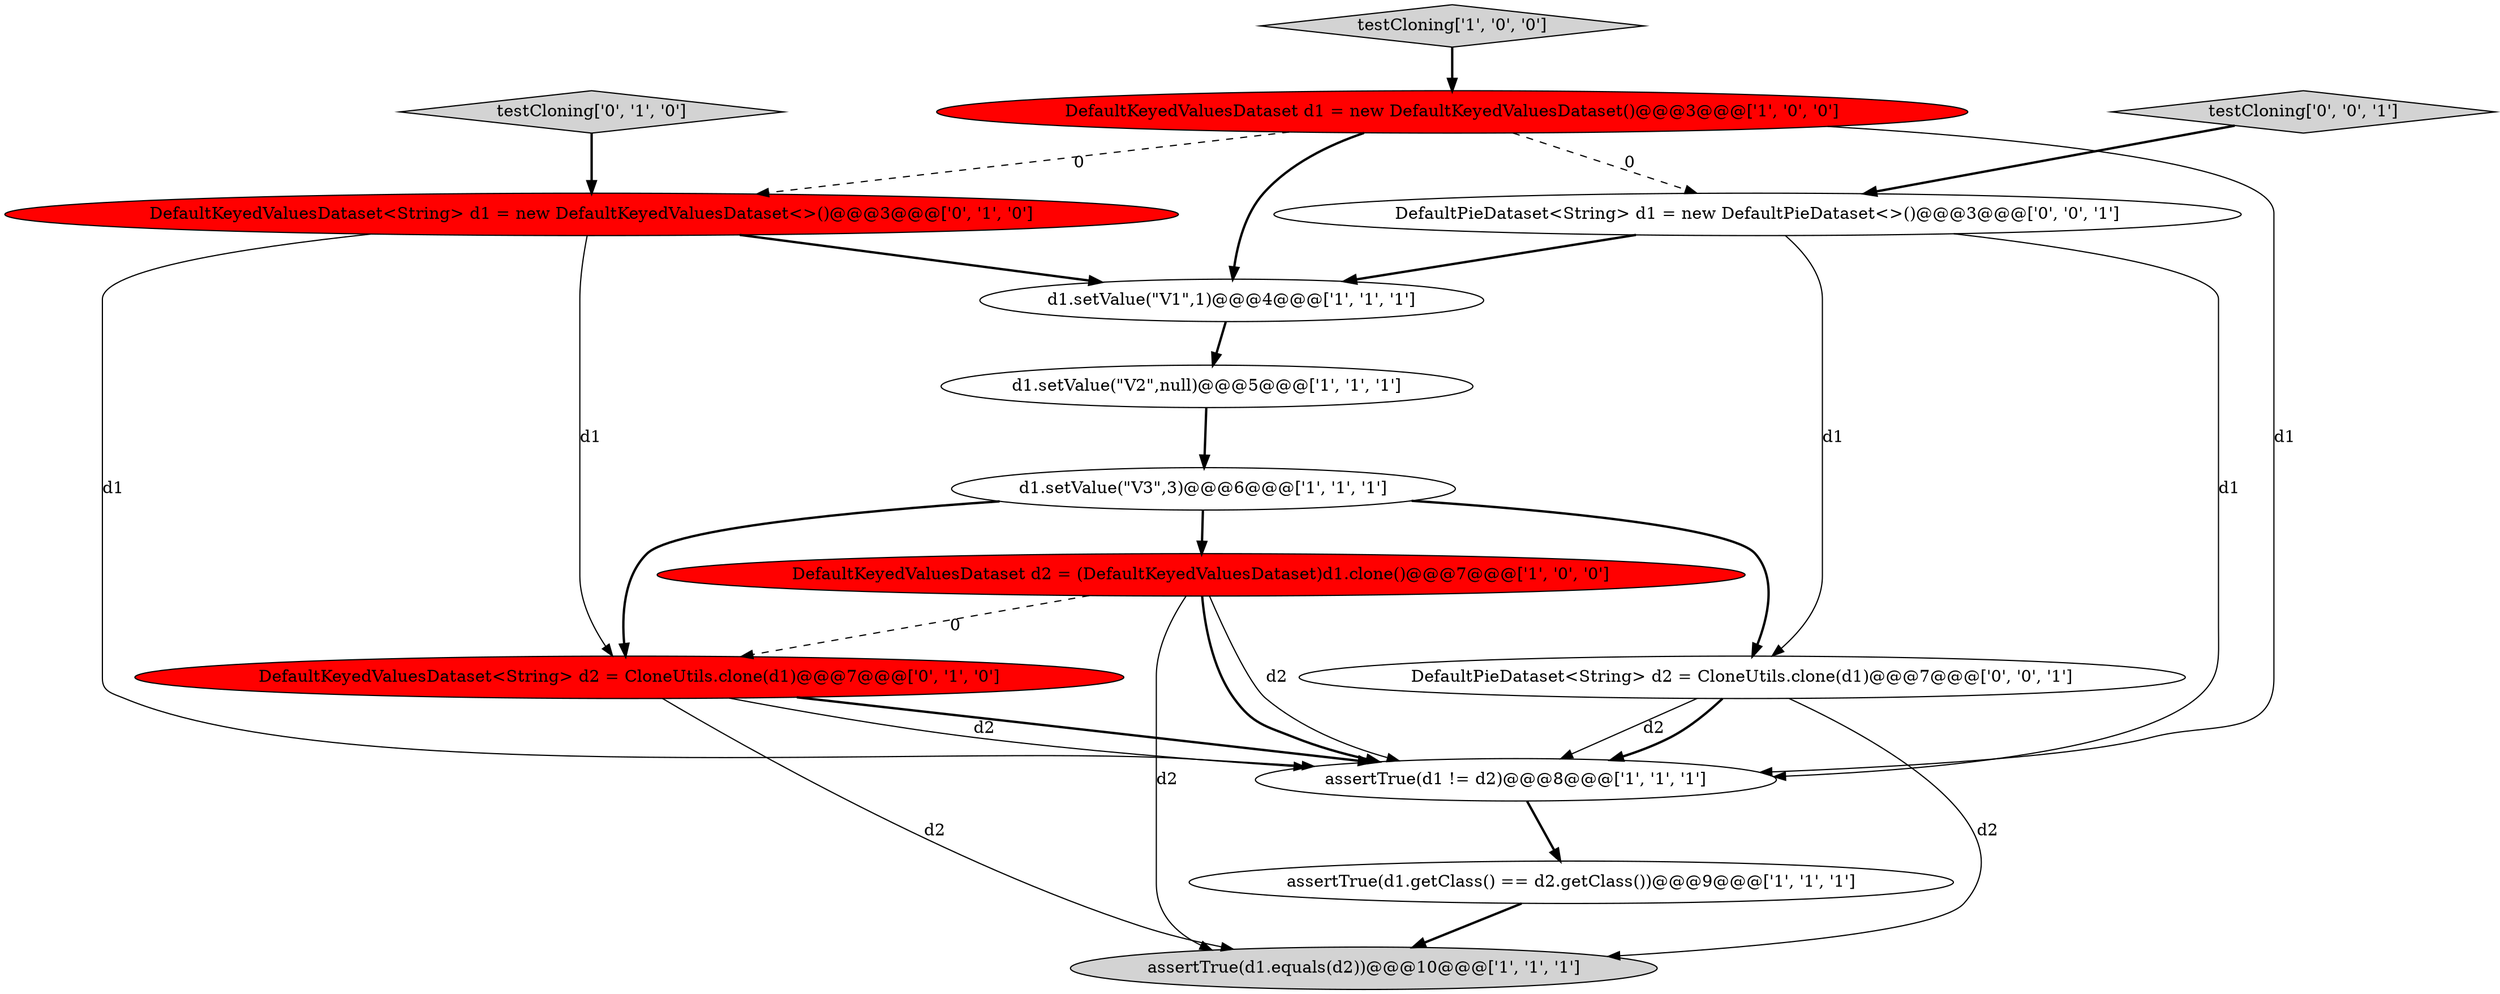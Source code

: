digraph {
14 [style = filled, label = "DefaultPieDataset<String> d1 = new DefaultPieDataset<>()@@@3@@@['0', '0', '1']", fillcolor = white, shape = ellipse image = "AAA0AAABBB3BBB"];
2 [style = filled, label = "d1.setValue(\"V1\",1)@@@4@@@['1', '1', '1']", fillcolor = white, shape = ellipse image = "AAA0AAABBB1BBB"];
1 [style = filled, label = "assertTrue(d1 != d2)@@@8@@@['1', '1', '1']", fillcolor = white, shape = ellipse image = "AAA0AAABBB1BBB"];
5 [style = filled, label = "DefaultKeyedValuesDataset d2 = (DefaultKeyedValuesDataset)d1.clone()@@@7@@@['1', '0', '0']", fillcolor = red, shape = ellipse image = "AAA1AAABBB1BBB"];
12 [style = filled, label = "testCloning['0', '0', '1']", fillcolor = lightgray, shape = diamond image = "AAA0AAABBB3BBB"];
3 [style = filled, label = "assertTrue(d1.getClass() == d2.getClass())@@@9@@@['1', '1', '1']", fillcolor = white, shape = ellipse image = "AAA0AAABBB1BBB"];
7 [style = filled, label = "testCloning['1', '0', '0']", fillcolor = lightgray, shape = diamond image = "AAA0AAABBB1BBB"];
0 [style = filled, label = "d1.setValue(\"V2\",null)@@@5@@@['1', '1', '1']", fillcolor = white, shape = ellipse image = "AAA0AAABBB1BBB"];
6 [style = filled, label = "d1.setValue(\"V3\",3)@@@6@@@['1', '1', '1']", fillcolor = white, shape = ellipse image = "AAA0AAABBB1BBB"];
9 [style = filled, label = "DefaultKeyedValuesDataset<String> d2 = CloneUtils.clone(d1)@@@7@@@['0', '1', '0']", fillcolor = red, shape = ellipse image = "AAA1AAABBB2BBB"];
10 [style = filled, label = "testCloning['0', '1', '0']", fillcolor = lightgray, shape = diamond image = "AAA0AAABBB2BBB"];
11 [style = filled, label = "DefaultKeyedValuesDataset<String> d1 = new DefaultKeyedValuesDataset<>()@@@3@@@['0', '1', '0']", fillcolor = red, shape = ellipse image = "AAA1AAABBB2BBB"];
4 [style = filled, label = "DefaultKeyedValuesDataset d1 = new DefaultKeyedValuesDataset()@@@3@@@['1', '0', '0']", fillcolor = red, shape = ellipse image = "AAA1AAABBB1BBB"];
8 [style = filled, label = "assertTrue(d1.equals(d2))@@@10@@@['1', '1', '1']", fillcolor = lightgray, shape = ellipse image = "AAA0AAABBB1BBB"];
13 [style = filled, label = "DefaultPieDataset<String> d2 = CloneUtils.clone(d1)@@@7@@@['0', '0', '1']", fillcolor = white, shape = ellipse image = "AAA0AAABBB3BBB"];
0->6 [style = bold, label=""];
11->1 [style = solid, label="d1"];
14->13 [style = solid, label="d1"];
13->1 [style = solid, label="d2"];
11->9 [style = solid, label="d1"];
1->3 [style = bold, label=""];
4->1 [style = solid, label="d1"];
5->9 [style = dashed, label="0"];
5->1 [style = solid, label="d2"];
4->2 [style = bold, label=""];
7->4 [style = bold, label=""];
9->1 [style = solid, label="d2"];
5->8 [style = solid, label="d2"];
11->2 [style = bold, label=""];
13->1 [style = bold, label=""];
5->1 [style = bold, label=""];
6->5 [style = bold, label=""];
2->0 [style = bold, label=""];
3->8 [style = bold, label=""];
6->13 [style = bold, label=""];
12->14 [style = bold, label=""];
13->8 [style = solid, label="d2"];
4->14 [style = dashed, label="0"];
14->2 [style = bold, label=""];
9->8 [style = solid, label="d2"];
4->11 [style = dashed, label="0"];
6->9 [style = bold, label=""];
9->1 [style = bold, label=""];
14->1 [style = solid, label="d1"];
10->11 [style = bold, label=""];
}

